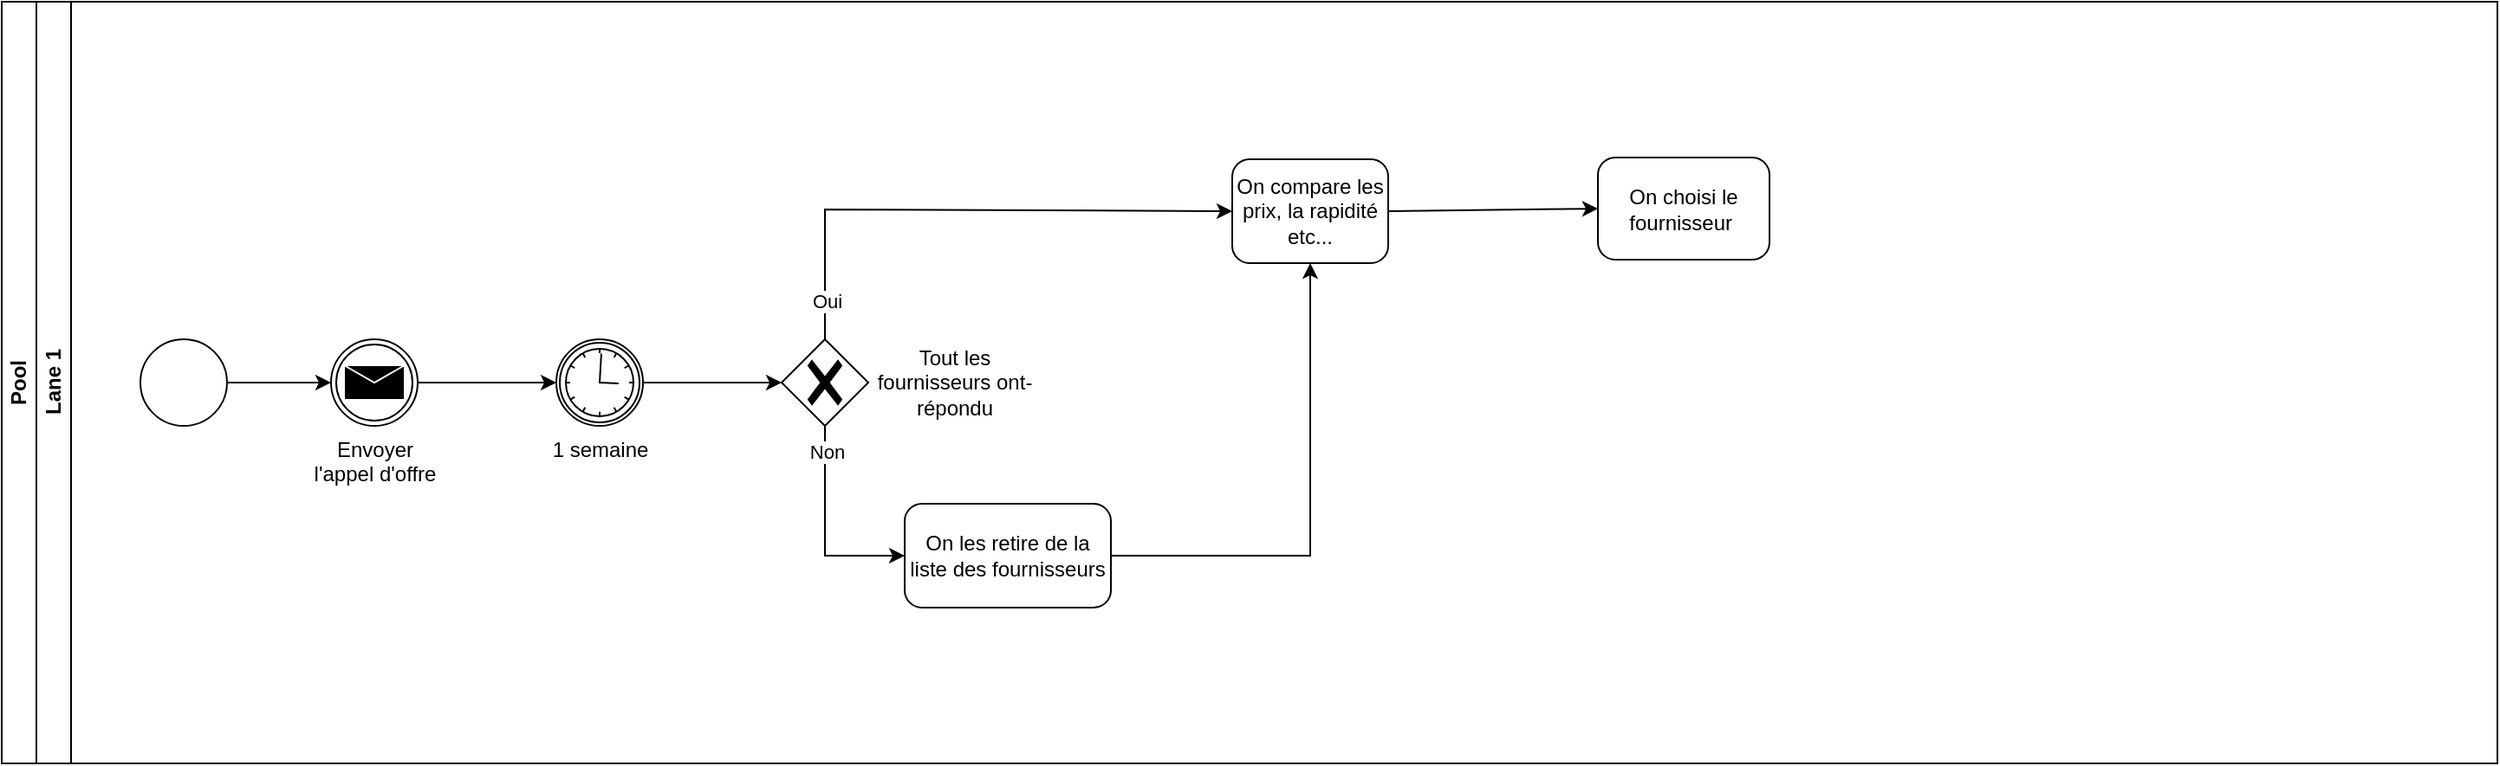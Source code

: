<mxfile version="22.1.17" type="github">
  <diagram name="Page-1" id="GaLzv1HOwFtsZdGbMVZW">
    <mxGraphModel dx="1434" dy="780" grid="1" gridSize="10" guides="1" tooltips="1" connect="1" arrows="1" fold="1" page="1" pageScale="1" pageWidth="827" pageHeight="1169" math="0" shadow="0">
      <root>
        <mxCell id="0" />
        <mxCell id="1" parent="0" />
        <mxCell id="9dSxk1FIh0uDA3eXWPNg-7" value="Pool" style="swimlane;html=1;childLayout=stackLayout;resizeParent=1;resizeParentMax=0;horizontal=0;startSize=20;horizontalStack=0;whiteSpace=wrap;" vertex="1" parent="1">
          <mxGeometry width="1440" height="440" as="geometry" />
        </mxCell>
        <mxCell id="9dSxk1FIh0uDA3eXWPNg-8" value="Lane 1" style="swimlane;html=1;startSize=20;horizontal=0;" vertex="1" parent="9dSxk1FIh0uDA3eXWPNg-7">
          <mxGeometry x="20" width="1420" height="440" as="geometry" />
        </mxCell>
        <mxCell id="9dSxk1FIh0uDA3eXWPNg-11" value="" style="points=[[0.145,0.145,0],[0.5,0,0],[0.855,0.145,0],[1,0.5,0],[0.855,0.855,0],[0.5,1,0],[0.145,0.855,0],[0,0.5,0]];shape=mxgraph.bpmn.event;html=1;verticalLabelPosition=bottom;labelBackgroundColor=#ffffff;verticalAlign=top;align=center;perimeter=ellipsePerimeter;outlineConnect=0;aspect=fixed;outline=standard;symbol=general;" vertex="1" parent="9dSxk1FIh0uDA3eXWPNg-8">
          <mxGeometry x="60" y="195" width="50" height="50" as="geometry" />
        </mxCell>
        <mxCell id="9dSxk1FIh0uDA3eXWPNg-12" value="Envoyer &lt;br&gt;l&#39;appel d&#39;offre" style="points=[[0.145,0.145,0],[0.5,0,0],[0.855,0.145,0],[1,0.5,0],[0.855,0.855,0],[0.5,1,0],[0.145,0.855,0],[0,0.5,0]];shape=mxgraph.bpmn.event;html=1;verticalLabelPosition=bottom;labelBackgroundColor=#ffffff;verticalAlign=top;align=center;perimeter=ellipsePerimeter;outlineConnect=0;aspect=fixed;outline=throwing;symbol=message;" vertex="1" parent="9dSxk1FIh0uDA3eXWPNg-8">
          <mxGeometry x="170" y="195" width="50" height="50" as="geometry" />
        </mxCell>
        <mxCell id="9dSxk1FIh0uDA3eXWPNg-13" value="1 semaine" style="points=[[0.145,0.145,0],[0.5,0,0],[0.855,0.145,0],[1,0.5,0],[0.855,0.855,0],[0.5,1,0],[0.145,0.855,0],[0,0.5,0]];shape=mxgraph.bpmn.event;html=1;verticalLabelPosition=bottom;labelBackgroundColor=#ffffff;verticalAlign=top;align=center;perimeter=ellipsePerimeter;outlineConnect=0;aspect=fixed;outline=catching;symbol=timer;" vertex="1" parent="9dSxk1FIh0uDA3eXWPNg-8">
          <mxGeometry x="300" y="195" width="50" height="50" as="geometry" />
        </mxCell>
        <mxCell id="9dSxk1FIh0uDA3eXWPNg-14" value="" style="points=[[0.25,0.25,0],[0.5,0,0],[0.75,0.25,0],[1,0.5,0],[0.75,0.75,0],[0.5,1,0],[0.25,0.75,0],[0,0.5,0]];shape=mxgraph.bpmn.gateway2;html=1;verticalLabelPosition=bottom;labelBackgroundColor=#ffffff;verticalAlign=top;align=center;perimeter=rhombusPerimeter;outlineConnect=0;outline=none;symbol=none;gwType=exclusive;" vertex="1" parent="9dSxk1FIh0uDA3eXWPNg-8">
          <mxGeometry x="430" y="195" width="50" height="50" as="geometry" />
        </mxCell>
        <mxCell id="9dSxk1FIh0uDA3eXWPNg-15" value="Tout les fournisseurs ont-répondu" style="text;html=1;strokeColor=none;fillColor=none;align=center;verticalAlign=middle;whiteSpace=wrap;rounded=0;" vertex="1" parent="9dSxk1FIh0uDA3eXWPNg-8">
          <mxGeometry x="480" y="187.5" width="100" height="65" as="geometry" />
        </mxCell>
        <mxCell id="9dSxk1FIh0uDA3eXWPNg-16" value="" style="endArrow=classic;html=1;rounded=0;exitX=1;exitY=0.5;exitDx=0;exitDy=0;exitPerimeter=0;entryX=0;entryY=0.5;entryDx=0;entryDy=0;entryPerimeter=0;" edge="1" parent="9dSxk1FIh0uDA3eXWPNg-8" source="9dSxk1FIh0uDA3eXWPNg-11" target="9dSxk1FIh0uDA3eXWPNg-12">
          <mxGeometry width="50" height="50" relative="1" as="geometry">
            <mxPoint x="260" y="340" as="sourcePoint" />
            <mxPoint x="310" y="290" as="targetPoint" />
          </mxGeometry>
        </mxCell>
        <mxCell id="9dSxk1FIh0uDA3eXWPNg-17" value="" style="endArrow=classic;html=1;rounded=0;exitX=1;exitY=0.5;exitDx=0;exitDy=0;exitPerimeter=0;entryX=0;entryY=0.5;entryDx=0;entryDy=0;entryPerimeter=0;" edge="1" parent="9dSxk1FIh0uDA3eXWPNg-8" source="9dSxk1FIh0uDA3eXWPNg-12" target="9dSxk1FIh0uDA3eXWPNg-13">
          <mxGeometry width="50" height="50" relative="1" as="geometry">
            <mxPoint x="280" y="160" as="sourcePoint" />
            <mxPoint x="330" y="110" as="targetPoint" />
          </mxGeometry>
        </mxCell>
        <mxCell id="9dSxk1FIh0uDA3eXWPNg-18" value="" style="endArrow=classic;html=1;rounded=0;exitX=1;exitY=0.5;exitDx=0;exitDy=0;exitPerimeter=0;entryX=0;entryY=0.5;entryDx=0;entryDy=0;entryPerimeter=0;" edge="1" parent="9dSxk1FIh0uDA3eXWPNg-8" source="9dSxk1FIh0uDA3eXWPNg-13" target="9dSxk1FIh0uDA3eXWPNg-14">
          <mxGeometry width="50" height="50" relative="1" as="geometry">
            <mxPoint x="450" y="350" as="sourcePoint" />
            <mxPoint x="500" y="300" as="targetPoint" />
          </mxGeometry>
        </mxCell>
        <mxCell id="9dSxk1FIh0uDA3eXWPNg-20" value="On compare les prix, la rapidité etc..." style="points=[[0.25,0,0],[0.5,0,0],[0.75,0,0],[1,0.25,0],[1,0.5,0],[1,0.75,0],[0.75,1,0],[0.5,1,0],[0.25,1,0],[0,0.75,0],[0,0.5,0],[0,0.25,0]];shape=mxgraph.bpmn.task;whiteSpace=wrap;rectStyle=rounded;size=10;html=1;container=1;expand=0;collapsible=0;taskMarker=abstract;" vertex="1" parent="9dSxk1FIh0uDA3eXWPNg-8">
          <mxGeometry x="690" y="91" width="90" height="60" as="geometry" />
        </mxCell>
        <mxCell id="9dSxk1FIh0uDA3eXWPNg-21" value="" style="endArrow=classic;html=1;rounded=0;exitX=0.5;exitY=0;exitDx=0;exitDy=0;exitPerimeter=0;entryX=0;entryY=0.5;entryDx=0;entryDy=0;entryPerimeter=0;" edge="1" parent="9dSxk1FIh0uDA3eXWPNg-8" source="9dSxk1FIh0uDA3eXWPNg-14" target="9dSxk1FIh0uDA3eXWPNg-20">
          <mxGeometry width="50" height="50" relative="1" as="geometry">
            <mxPoint x="390" y="110" as="sourcePoint" />
            <mxPoint x="440" y="60" as="targetPoint" />
            <Array as="points">
              <mxPoint x="455" y="120" />
            </Array>
          </mxGeometry>
        </mxCell>
        <mxCell id="9dSxk1FIh0uDA3eXWPNg-29" value="Oui" style="edgeLabel;html=1;align=center;verticalAlign=middle;resizable=0;points=[];" vertex="1" connectable="0" parent="9dSxk1FIh0uDA3eXWPNg-21">
          <mxGeometry x="-0.858" y="-1" relative="1" as="geometry">
            <mxPoint as="offset" />
          </mxGeometry>
        </mxCell>
        <mxCell id="9dSxk1FIh0uDA3eXWPNg-25" value="On les retire de la liste des fournisseurs" style="points=[[0.25,0,0],[0.5,0,0],[0.75,0,0],[1,0.25,0],[1,0.5,0],[1,0.75,0],[0.75,1,0],[0.5,1,0],[0.25,1,0],[0,0.75,0],[0,0.5,0],[0,0.25,0]];shape=mxgraph.bpmn.task;whiteSpace=wrap;rectStyle=rounded;size=10;html=1;container=1;expand=0;collapsible=0;taskMarker=abstract;" vertex="1" parent="9dSxk1FIh0uDA3eXWPNg-8">
          <mxGeometry x="501" y="290" width="119" height="60" as="geometry" />
        </mxCell>
        <mxCell id="9dSxk1FIh0uDA3eXWPNg-26" value="" style="endArrow=classic;html=1;rounded=0;exitX=0.5;exitY=1;exitDx=0;exitDy=0;exitPerimeter=0;entryX=0;entryY=0.5;entryDx=0;entryDy=0;entryPerimeter=0;" edge="1" parent="9dSxk1FIh0uDA3eXWPNg-8" source="9dSxk1FIh0uDA3eXWPNg-14" target="9dSxk1FIh0uDA3eXWPNg-25">
          <mxGeometry width="50" height="50" relative="1" as="geometry">
            <mxPoint x="410" y="390" as="sourcePoint" />
            <mxPoint x="460" y="340" as="targetPoint" />
            <Array as="points">
              <mxPoint x="455" y="320" />
            </Array>
          </mxGeometry>
        </mxCell>
        <mxCell id="9dSxk1FIh0uDA3eXWPNg-27" value="Non" style="edgeLabel;html=1;align=center;verticalAlign=middle;resizable=0;points=[];" vertex="1" connectable="0" parent="9dSxk1FIh0uDA3eXWPNg-26">
          <mxGeometry x="-0.752" y="1" relative="1" as="geometry">
            <mxPoint as="offset" />
          </mxGeometry>
        </mxCell>
        <mxCell id="9dSxk1FIh0uDA3eXWPNg-30" value="" style="endArrow=classic;html=1;rounded=0;exitX=1;exitY=0.5;exitDx=0;exitDy=0;exitPerimeter=0;entryX=0.5;entryY=1;entryDx=0;entryDy=0;entryPerimeter=0;" edge="1" parent="9dSxk1FIh0uDA3eXWPNg-8" source="9dSxk1FIh0uDA3eXWPNg-25" target="9dSxk1FIh0uDA3eXWPNg-20">
          <mxGeometry width="50" height="50" relative="1" as="geometry">
            <mxPoint x="680" y="340" as="sourcePoint" />
            <mxPoint x="730" y="290" as="targetPoint" />
            <Array as="points">
              <mxPoint x="735" y="320" />
            </Array>
          </mxGeometry>
        </mxCell>
        <mxCell id="9dSxk1FIh0uDA3eXWPNg-31" value="" style="endArrow=classic;html=1;rounded=0;exitX=1;exitY=0.5;exitDx=0;exitDy=0;exitPerimeter=0;entryX=0;entryY=0.5;entryDx=0;entryDy=0;entryPerimeter=0;" edge="1" parent="9dSxk1FIh0uDA3eXWPNg-8" source="9dSxk1FIh0uDA3eXWPNg-20" target="9dSxk1FIh0uDA3eXWPNg-32">
          <mxGeometry width="50" height="50" relative="1" as="geometry">
            <mxPoint x="880" y="120" as="sourcePoint" />
            <mxPoint x="840" y="120" as="targetPoint" />
          </mxGeometry>
        </mxCell>
        <mxCell id="9dSxk1FIh0uDA3eXWPNg-32" value="On choisi le fournisseur&amp;nbsp;" style="points=[[0.25,0,0],[0.5,0,0],[0.75,0,0],[1,0.25,0],[1,0.5,0],[1,0.75,0],[0.75,1,0],[0.5,1,0],[0.25,1,0],[0,0.75,0],[0,0.5,0],[0,0.25,0]];shape=mxgraph.bpmn.task;whiteSpace=wrap;rectStyle=rounded;size=10;html=1;container=1;expand=0;collapsible=0;taskMarker=abstract;" vertex="1" parent="9dSxk1FIh0uDA3eXWPNg-8">
          <mxGeometry x="901" y="90" width="99" height="59" as="geometry" />
        </mxCell>
      </root>
    </mxGraphModel>
  </diagram>
</mxfile>
